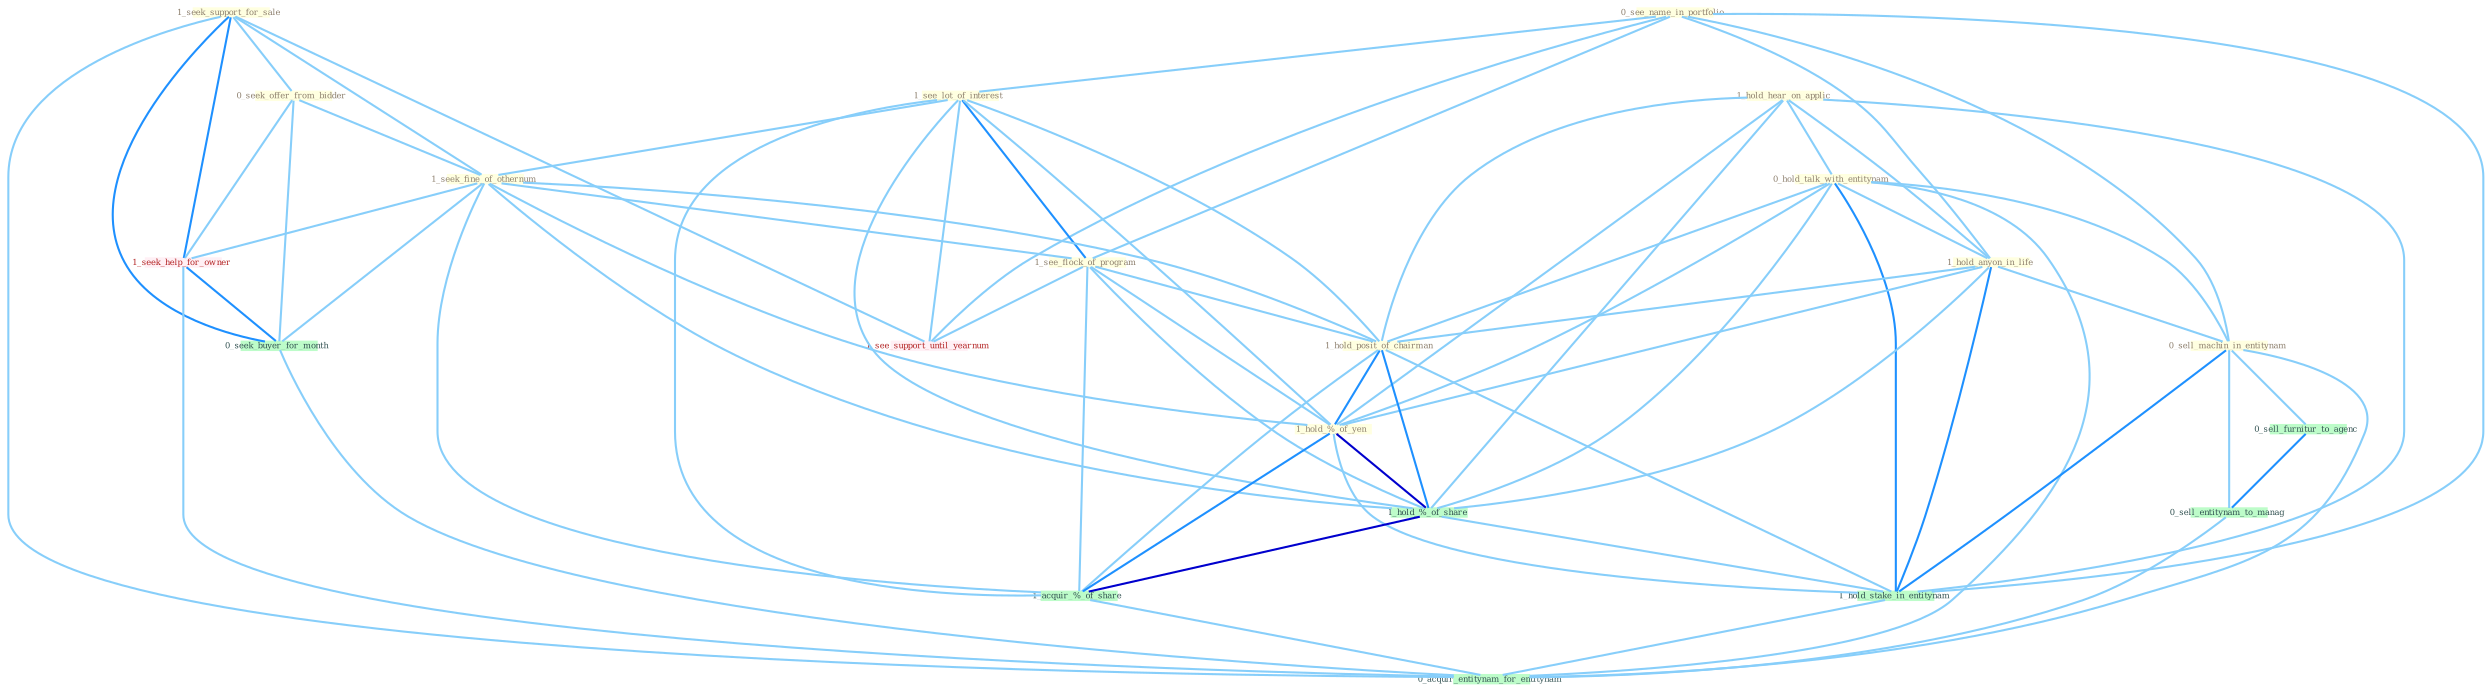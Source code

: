 Graph G{ 
    node
    [shape=polygon,style=filled,width=.5,height=.06,color="#BDFCC9",fixedsize=true,fontsize=4,
    fontcolor="#2f4f4f"];
    {node
    [color="#ffffe0", fontcolor="#8b7d6b"] "0_see_name_in_portfolio " "1_seek_support_for_sale " "1_hold_hear_on_applic " "1_see_lot_of_interest " "0_hold_talk_with_entitynam " "1_hold_anyon_in_life " "0_seek_offer_from_bidder " "1_seek_fine_of_othernum " "1_see_flock_of_program " "1_hold_posit_of_chairman " "1_hold_%_of_yen " "0_sell_machin_in_entitynam "}
{node [color="#fff0f5", fontcolor="#b22222"] "1_seek_help_for_owner " "1_see_support_until_yearnum "}
edge [color="#B0E2FF"];

	"0_see_name_in_portfolio " -- "1_see_lot_of_interest " [w="1", color="#87cefa" ];
	"0_see_name_in_portfolio " -- "1_hold_anyon_in_life " [w="1", color="#87cefa" ];
	"0_see_name_in_portfolio " -- "1_see_flock_of_program " [w="1", color="#87cefa" ];
	"0_see_name_in_portfolio " -- "0_sell_machin_in_entitynam " [w="1", color="#87cefa" ];
	"0_see_name_in_portfolio " -- "1_hold_stake_in_entitynam " [w="1", color="#87cefa" ];
	"0_see_name_in_portfolio " -- "1_see_support_until_yearnum " [w="1", color="#87cefa" ];
	"1_seek_support_for_sale " -- "0_seek_offer_from_bidder " [w="1", color="#87cefa" ];
	"1_seek_support_for_sale " -- "1_seek_fine_of_othernum " [w="1", color="#87cefa" ];
	"1_seek_support_for_sale " -- "1_seek_help_for_owner " [w="2", color="#1e90ff" , len=0.8];
	"1_seek_support_for_sale " -- "0_seek_buyer_for_month " [w="2", color="#1e90ff" , len=0.8];
	"1_seek_support_for_sale " -- "1_see_support_until_yearnum " [w="1", color="#87cefa" ];
	"1_seek_support_for_sale " -- "0_acquir_entitynam_for_entitynam " [w="1", color="#87cefa" ];
	"1_hold_hear_on_applic " -- "0_hold_talk_with_entitynam " [w="1", color="#87cefa" ];
	"1_hold_hear_on_applic " -- "1_hold_anyon_in_life " [w="1", color="#87cefa" ];
	"1_hold_hear_on_applic " -- "1_hold_posit_of_chairman " [w="1", color="#87cefa" ];
	"1_hold_hear_on_applic " -- "1_hold_%_of_yen " [w="1", color="#87cefa" ];
	"1_hold_hear_on_applic " -- "1_hold_%_of_share " [w="1", color="#87cefa" ];
	"1_hold_hear_on_applic " -- "1_hold_stake_in_entitynam " [w="1", color="#87cefa" ];
	"1_see_lot_of_interest " -- "1_seek_fine_of_othernum " [w="1", color="#87cefa" ];
	"1_see_lot_of_interest " -- "1_see_flock_of_program " [w="2", color="#1e90ff" , len=0.8];
	"1_see_lot_of_interest " -- "1_hold_posit_of_chairman " [w="1", color="#87cefa" ];
	"1_see_lot_of_interest " -- "1_hold_%_of_yen " [w="1", color="#87cefa" ];
	"1_see_lot_of_interest " -- "1_hold_%_of_share " [w="1", color="#87cefa" ];
	"1_see_lot_of_interest " -- "1_acquir_%_of_share " [w="1", color="#87cefa" ];
	"1_see_lot_of_interest " -- "1_see_support_until_yearnum " [w="1", color="#87cefa" ];
	"0_hold_talk_with_entitynam " -- "1_hold_anyon_in_life " [w="1", color="#87cefa" ];
	"0_hold_talk_with_entitynam " -- "1_hold_posit_of_chairman " [w="1", color="#87cefa" ];
	"0_hold_talk_with_entitynam " -- "1_hold_%_of_yen " [w="1", color="#87cefa" ];
	"0_hold_talk_with_entitynam " -- "0_sell_machin_in_entitynam " [w="1", color="#87cefa" ];
	"0_hold_talk_with_entitynam " -- "1_hold_%_of_share " [w="1", color="#87cefa" ];
	"0_hold_talk_with_entitynam " -- "1_hold_stake_in_entitynam " [w="2", color="#1e90ff" , len=0.8];
	"0_hold_talk_with_entitynam " -- "0_acquir_entitynam_for_entitynam " [w="1", color="#87cefa" ];
	"1_hold_anyon_in_life " -- "1_hold_posit_of_chairman " [w="1", color="#87cefa" ];
	"1_hold_anyon_in_life " -- "1_hold_%_of_yen " [w="1", color="#87cefa" ];
	"1_hold_anyon_in_life " -- "0_sell_machin_in_entitynam " [w="1", color="#87cefa" ];
	"1_hold_anyon_in_life " -- "1_hold_%_of_share " [w="1", color="#87cefa" ];
	"1_hold_anyon_in_life " -- "1_hold_stake_in_entitynam " [w="2", color="#1e90ff" , len=0.8];
	"0_seek_offer_from_bidder " -- "1_seek_fine_of_othernum " [w="1", color="#87cefa" ];
	"0_seek_offer_from_bidder " -- "1_seek_help_for_owner " [w="1", color="#87cefa" ];
	"0_seek_offer_from_bidder " -- "0_seek_buyer_for_month " [w="1", color="#87cefa" ];
	"1_seek_fine_of_othernum " -- "1_see_flock_of_program " [w="1", color="#87cefa" ];
	"1_seek_fine_of_othernum " -- "1_hold_posit_of_chairman " [w="1", color="#87cefa" ];
	"1_seek_fine_of_othernum " -- "1_hold_%_of_yen " [w="1", color="#87cefa" ];
	"1_seek_fine_of_othernum " -- "1_hold_%_of_share " [w="1", color="#87cefa" ];
	"1_seek_fine_of_othernum " -- "1_seek_help_for_owner " [w="1", color="#87cefa" ];
	"1_seek_fine_of_othernum " -- "0_seek_buyer_for_month " [w="1", color="#87cefa" ];
	"1_seek_fine_of_othernum " -- "1_acquir_%_of_share " [w="1", color="#87cefa" ];
	"1_see_flock_of_program " -- "1_hold_posit_of_chairman " [w="1", color="#87cefa" ];
	"1_see_flock_of_program " -- "1_hold_%_of_yen " [w="1", color="#87cefa" ];
	"1_see_flock_of_program " -- "1_hold_%_of_share " [w="1", color="#87cefa" ];
	"1_see_flock_of_program " -- "1_acquir_%_of_share " [w="1", color="#87cefa" ];
	"1_see_flock_of_program " -- "1_see_support_until_yearnum " [w="1", color="#87cefa" ];
	"1_hold_posit_of_chairman " -- "1_hold_%_of_yen " [w="2", color="#1e90ff" , len=0.8];
	"1_hold_posit_of_chairman " -- "1_hold_%_of_share " [w="2", color="#1e90ff" , len=0.8];
	"1_hold_posit_of_chairman " -- "1_hold_stake_in_entitynam " [w="1", color="#87cefa" ];
	"1_hold_posit_of_chairman " -- "1_acquir_%_of_share " [w="1", color="#87cefa" ];
	"1_hold_%_of_yen " -- "1_hold_%_of_share " [w="3", color="#0000cd" , len=0.6];
	"1_hold_%_of_yen " -- "1_hold_stake_in_entitynam " [w="1", color="#87cefa" ];
	"1_hold_%_of_yen " -- "1_acquir_%_of_share " [w="2", color="#1e90ff" , len=0.8];
	"0_sell_machin_in_entitynam " -- "1_hold_stake_in_entitynam " [w="2", color="#1e90ff" , len=0.8];
	"0_sell_machin_in_entitynam " -- "0_sell_furnitur_to_agenc " [w="1", color="#87cefa" ];
	"0_sell_machin_in_entitynam " -- "0_sell_entitynam_to_manag " [w="1", color="#87cefa" ];
	"0_sell_machin_in_entitynam " -- "0_acquir_entitynam_for_entitynam " [w="1", color="#87cefa" ];
	"1_hold_%_of_share " -- "1_hold_stake_in_entitynam " [w="1", color="#87cefa" ];
	"1_hold_%_of_share " -- "1_acquir_%_of_share " [w="3", color="#0000cd" , len=0.6];
	"1_hold_stake_in_entitynam " -- "0_acquir_entitynam_for_entitynam " [w="1", color="#87cefa" ];
	"1_seek_help_for_owner " -- "0_seek_buyer_for_month " [w="2", color="#1e90ff" , len=0.8];
	"1_seek_help_for_owner " -- "0_acquir_entitynam_for_entitynam " [w="1", color="#87cefa" ];
	"0_seek_buyer_for_month " -- "0_acquir_entitynam_for_entitynam " [w="1", color="#87cefa" ];
	"1_acquir_%_of_share " -- "0_acquir_entitynam_for_entitynam " [w="1", color="#87cefa" ];
	"0_sell_furnitur_to_agenc " -- "0_sell_entitynam_to_manag " [w="2", color="#1e90ff" , len=0.8];
	"0_sell_entitynam_to_manag " -- "0_acquir_entitynam_for_entitynam " [w="1", color="#87cefa" ];
}